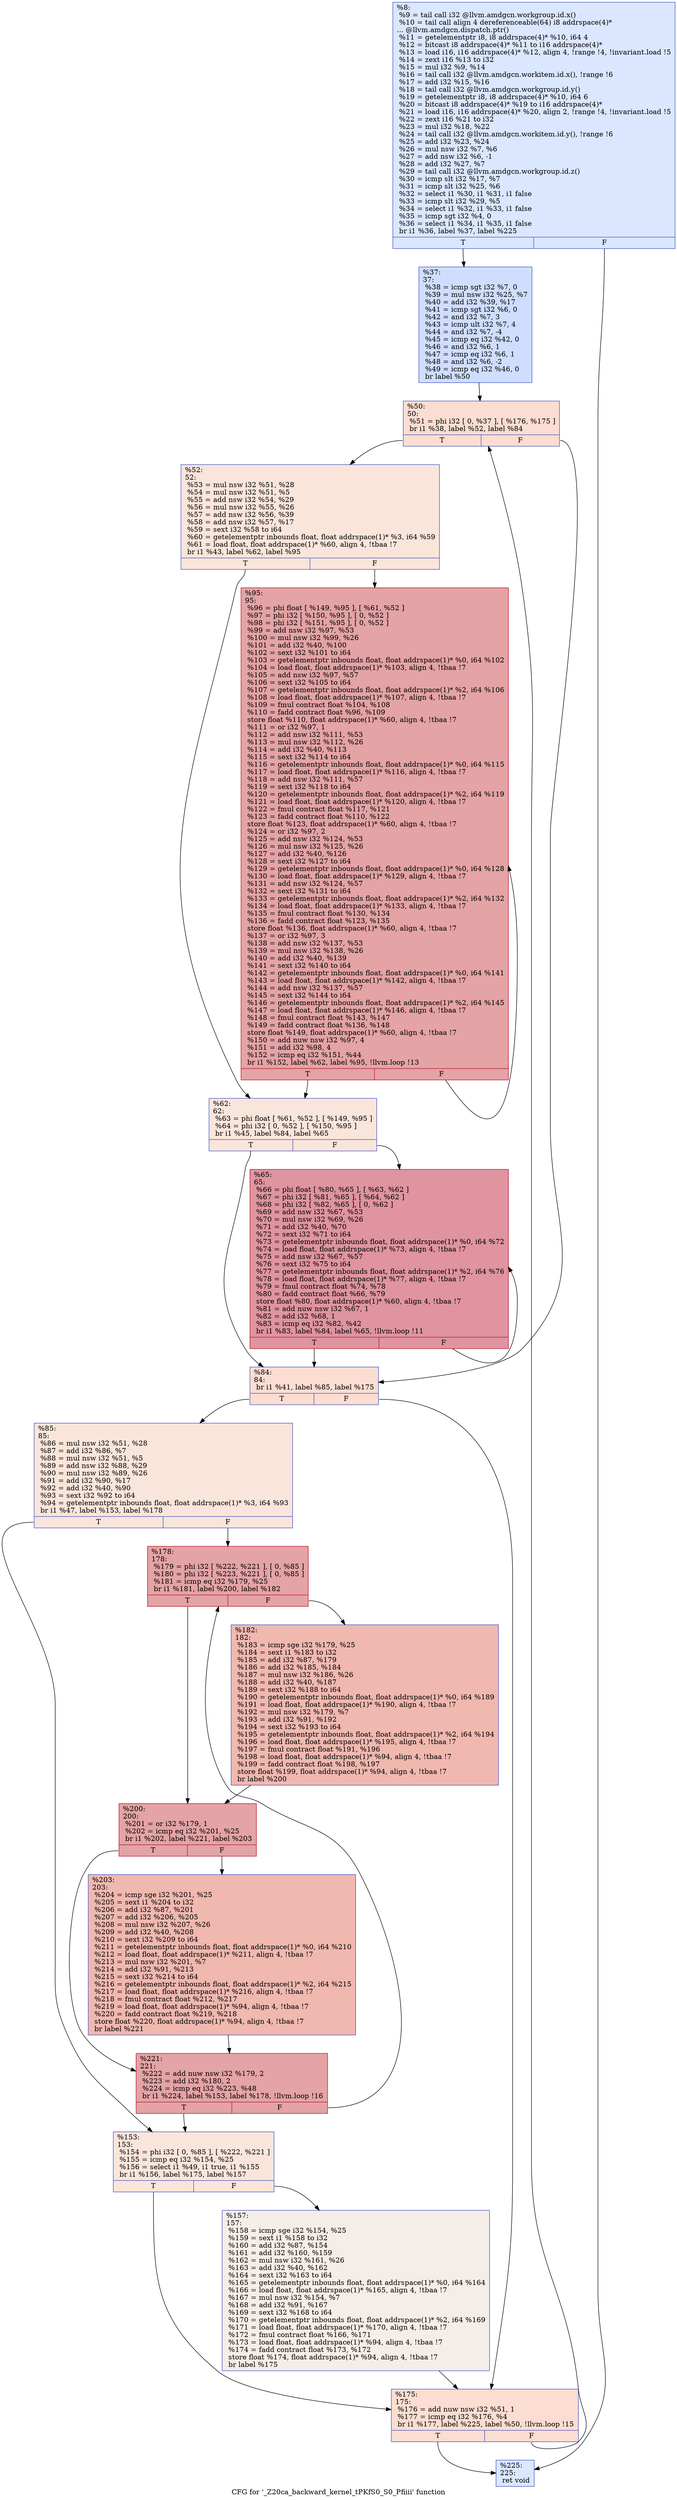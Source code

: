 digraph "CFG for '_Z20ca_backward_kernel_tPKfS0_S0_Pfiiii' function" {
	label="CFG for '_Z20ca_backward_kernel_tPKfS0_S0_Pfiiii' function";

	Node0x5b0e800 [shape=record,color="#3d50c3ff", style=filled, fillcolor="#aec9fc70",label="{%8:\l  %9 = tail call i32 @llvm.amdgcn.workgroup.id.x()\l  %10 = tail call align 4 dereferenceable(64) i8 addrspace(4)*\l... @llvm.amdgcn.dispatch.ptr()\l  %11 = getelementptr i8, i8 addrspace(4)* %10, i64 4\l  %12 = bitcast i8 addrspace(4)* %11 to i16 addrspace(4)*\l  %13 = load i16, i16 addrspace(4)* %12, align 4, !range !4, !invariant.load !5\l  %14 = zext i16 %13 to i32\l  %15 = mul i32 %9, %14\l  %16 = tail call i32 @llvm.amdgcn.workitem.id.x(), !range !6\l  %17 = add i32 %15, %16\l  %18 = tail call i32 @llvm.amdgcn.workgroup.id.y()\l  %19 = getelementptr i8, i8 addrspace(4)* %10, i64 6\l  %20 = bitcast i8 addrspace(4)* %19 to i16 addrspace(4)*\l  %21 = load i16, i16 addrspace(4)* %20, align 2, !range !4, !invariant.load !5\l  %22 = zext i16 %21 to i32\l  %23 = mul i32 %18, %22\l  %24 = tail call i32 @llvm.amdgcn.workitem.id.y(), !range !6\l  %25 = add i32 %23, %24\l  %26 = mul nsw i32 %7, %6\l  %27 = add nsw i32 %6, -1\l  %28 = add i32 %27, %7\l  %29 = tail call i32 @llvm.amdgcn.workgroup.id.z()\l  %30 = icmp slt i32 %17, %7\l  %31 = icmp slt i32 %25, %6\l  %32 = select i1 %30, i1 %31, i1 false\l  %33 = icmp slt i32 %29, %5\l  %34 = select i1 %32, i1 %33, i1 false\l  %35 = icmp sgt i32 %4, 0\l  %36 = select i1 %34, i1 %35, i1 false\l  br i1 %36, label %37, label %225\l|{<s0>T|<s1>F}}"];
	Node0x5b0e800:s0 -> Node0x5b10690;
	Node0x5b0e800:s1 -> Node0x5b12a80;
	Node0x5b10690 [shape=record,color="#3d50c3ff", style=filled, fillcolor="#93b5fe70",label="{%37:\l37:                                               \l  %38 = icmp sgt i32 %7, 0\l  %39 = mul nsw i32 %25, %7\l  %40 = add i32 %39, %17\l  %41 = icmp sgt i32 %6, 0\l  %42 = and i32 %7, 3\l  %43 = icmp ult i32 %7, 4\l  %44 = and i32 %7, -4\l  %45 = icmp eq i32 %42, 0\l  %46 = and i32 %6, 1\l  %47 = icmp eq i32 %6, 1\l  %48 = and i32 %6, -2\l  %49 = icmp eq i32 %46, 0\l  br label %50\l}"];
	Node0x5b10690 -> Node0x5b13370;
	Node0x5b13370 [shape=record,color="#3d50c3ff", style=filled, fillcolor="#f7b39670",label="{%50:\l50:                                               \l  %51 = phi i32 [ 0, %37 ], [ %176, %175 ]\l  br i1 %38, label %52, label %84\l|{<s0>T|<s1>F}}"];
	Node0x5b13370:s0 -> Node0x5b135a0;
	Node0x5b13370:s1 -> Node0x5b13630;
	Node0x5b135a0 [shape=record,color="#3d50c3ff", style=filled, fillcolor="#f4c5ad70",label="{%52:\l52:                                               \l  %53 = mul nsw i32 %51, %28\l  %54 = mul nsw i32 %51, %5\l  %55 = add nsw i32 %54, %29\l  %56 = mul nsw i32 %55, %26\l  %57 = add nsw i32 %56, %39\l  %58 = add nsw i32 %57, %17\l  %59 = sext i32 %58 to i64\l  %60 = getelementptr inbounds float, float addrspace(1)* %3, i64 %59\l  %61 = load float, float addrspace(1)* %60, align 4, !tbaa !7\l  br i1 %43, label %62, label %95\l|{<s0>T|<s1>F}}"];
	Node0x5b135a0:s0 -> Node0x5b13db0;
	Node0x5b135a0:s1 -> Node0x5b13e40;
	Node0x5b13db0 [shape=record,color="#3d50c3ff", style=filled, fillcolor="#f4c5ad70",label="{%62:\l62:                                               \l  %63 = phi float [ %61, %52 ], [ %149, %95 ]\l  %64 = phi i32 [ 0, %52 ], [ %150, %95 ]\l  br i1 %45, label %84, label %65\l|{<s0>T|<s1>F}}"];
	Node0x5b13db0:s0 -> Node0x5b13630;
	Node0x5b13db0:s1 -> Node0x5b12640;
	Node0x5b12640 [shape=record,color="#b70d28ff", style=filled, fillcolor="#b70d2870",label="{%65:\l65:                                               \l  %66 = phi float [ %80, %65 ], [ %63, %62 ]\l  %67 = phi i32 [ %81, %65 ], [ %64, %62 ]\l  %68 = phi i32 [ %82, %65 ], [ 0, %62 ]\l  %69 = add nsw i32 %67, %53\l  %70 = mul nsw i32 %69, %26\l  %71 = add i32 %40, %70\l  %72 = sext i32 %71 to i64\l  %73 = getelementptr inbounds float, float addrspace(1)* %0, i64 %72\l  %74 = load float, float addrspace(1)* %73, align 4, !tbaa !7\l  %75 = add nsw i32 %67, %57\l  %76 = sext i32 %75 to i64\l  %77 = getelementptr inbounds float, float addrspace(1)* %2, i64 %76\l  %78 = load float, float addrspace(1)* %77, align 4, !tbaa !7\l  %79 = fmul contract float %74, %78\l  %80 = fadd contract float %66, %79\l  store float %80, float addrspace(1)* %60, align 4, !tbaa !7\l  %81 = add nuw nsw i32 %67, 1\l  %82 = add i32 %68, 1\l  %83 = icmp eq i32 %82, %42\l  br i1 %83, label %84, label %65, !llvm.loop !11\l|{<s0>T|<s1>F}}"];
	Node0x5b12640:s0 -> Node0x5b13630;
	Node0x5b12640:s1 -> Node0x5b12640;
	Node0x5b13630 [shape=record,color="#3d50c3ff", style=filled, fillcolor="#f7b39670",label="{%84:\l84:                                               \l  br i1 %41, label %85, label %175\l|{<s0>T|<s1>F}}"];
	Node0x5b13630:s0 -> Node0x5b157e0;
	Node0x5b13630:s1 -> Node0x5b13460;
	Node0x5b157e0 [shape=record,color="#3d50c3ff", style=filled, fillcolor="#f4c5ad70",label="{%85:\l85:                                               \l  %86 = mul nsw i32 %51, %28\l  %87 = add i32 %86, %7\l  %88 = mul nsw i32 %51, %5\l  %89 = add nsw i32 %88, %29\l  %90 = mul nsw i32 %89, %26\l  %91 = add i32 %90, %17\l  %92 = add i32 %40, %90\l  %93 = sext i32 %92 to i64\l  %94 = getelementptr inbounds float, float addrspace(1)* %3, i64 %93\l  br i1 %47, label %153, label %178\l|{<s0>T|<s1>F}}"];
	Node0x5b157e0:s0 -> Node0x5b15de0;
	Node0x5b157e0:s1 -> Node0x5b15e30;
	Node0x5b13e40 [shape=record,color="#b70d28ff", style=filled, fillcolor="#c32e3170",label="{%95:\l95:                                               \l  %96 = phi float [ %149, %95 ], [ %61, %52 ]\l  %97 = phi i32 [ %150, %95 ], [ 0, %52 ]\l  %98 = phi i32 [ %151, %95 ], [ 0, %52 ]\l  %99 = add nsw i32 %97, %53\l  %100 = mul nsw i32 %99, %26\l  %101 = add i32 %40, %100\l  %102 = sext i32 %101 to i64\l  %103 = getelementptr inbounds float, float addrspace(1)* %0, i64 %102\l  %104 = load float, float addrspace(1)* %103, align 4, !tbaa !7\l  %105 = add nsw i32 %97, %57\l  %106 = sext i32 %105 to i64\l  %107 = getelementptr inbounds float, float addrspace(1)* %2, i64 %106\l  %108 = load float, float addrspace(1)* %107, align 4, !tbaa !7\l  %109 = fmul contract float %104, %108\l  %110 = fadd contract float %96, %109\l  store float %110, float addrspace(1)* %60, align 4, !tbaa !7\l  %111 = or i32 %97, 1\l  %112 = add nsw i32 %111, %53\l  %113 = mul nsw i32 %112, %26\l  %114 = add i32 %40, %113\l  %115 = sext i32 %114 to i64\l  %116 = getelementptr inbounds float, float addrspace(1)* %0, i64 %115\l  %117 = load float, float addrspace(1)* %116, align 4, !tbaa !7\l  %118 = add nsw i32 %111, %57\l  %119 = sext i32 %118 to i64\l  %120 = getelementptr inbounds float, float addrspace(1)* %2, i64 %119\l  %121 = load float, float addrspace(1)* %120, align 4, !tbaa !7\l  %122 = fmul contract float %117, %121\l  %123 = fadd contract float %110, %122\l  store float %123, float addrspace(1)* %60, align 4, !tbaa !7\l  %124 = or i32 %97, 2\l  %125 = add nsw i32 %124, %53\l  %126 = mul nsw i32 %125, %26\l  %127 = add i32 %40, %126\l  %128 = sext i32 %127 to i64\l  %129 = getelementptr inbounds float, float addrspace(1)* %0, i64 %128\l  %130 = load float, float addrspace(1)* %129, align 4, !tbaa !7\l  %131 = add nsw i32 %124, %57\l  %132 = sext i32 %131 to i64\l  %133 = getelementptr inbounds float, float addrspace(1)* %2, i64 %132\l  %134 = load float, float addrspace(1)* %133, align 4, !tbaa !7\l  %135 = fmul contract float %130, %134\l  %136 = fadd contract float %123, %135\l  store float %136, float addrspace(1)* %60, align 4, !tbaa !7\l  %137 = or i32 %97, 3\l  %138 = add nsw i32 %137, %53\l  %139 = mul nsw i32 %138, %26\l  %140 = add i32 %40, %139\l  %141 = sext i32 %140 to i64\l  %142 = getelementptr inbounds float, float addrspace(1)* %0, i64 %141\l  %143 = load float, float addrspace(1)* %142, align 4, !tbaa !7\l  %144 = add nsw i32 %137, %57\l  %145 = sext i32 %144 to i64\l  %146 = getelementptr inbounds float, float addrspace(1)* %2, i64 %145\l  %147 = load float, float addrspace(1)* %146, align 4, !tbaa !7\l  %148 = fmul contract float %143, %147\l  %149 = fadd contract float %136, %148\l  store float %149, float addrspace(1)* %60, align 4, !tbaa !7\l  %150 = add nuw nsw i32 %97, 4\l  %151 = add i32 %98, 4\l  %152 = icmp eq i32 %151, %44\l  br i1 %152, label %62, label %95, !llvm.loop !13\l|{<s0>T|<s1>F}}"];
	Node0x5b13e40:s0 -> Node0x5b13db0;
	Node0x5b13e40:s1 -> Node0x5b13e40;
	Node0x5b15de0 [shape=record,color="#3d50c3ff", style=filled, fillcolor="#f4c5ad70",label="{%153:\l153:                                              \l  %154 = phi i32 [ 0, %85 ], [ %222, %221 ]\l  %155 = icmp eq i32 %154, %25\l  %156 = select i1 %49, i1 true, i1 %155\l  br i1 %156, label %175, label %157\l|{<s0>T|<s1>F}}"];
	Node0x5b15de0:s0 -> Node0x5b13460;
	Node0x5b15de0:s1 -> Node0x5b18860;
	Node0x5b18860 [shape=record,color="#3d50c3ff", style=filled, fillcolor="#e8d6cc70",label="{%157:\l157:                                              \l  %158 = icmp sge i32 %154, %25\l  %159 = sext i1 %158 to i32\l  %160 = add i32 %87, %154\l  %161 = add i32 %160, %159\l  %162 = mul nsw i32 %161, %26\l  %163 = add i32 %40, %162\l  %164 = sext i32 %163 to i64\l  %165 = getelementptr inbounds float, float addrspace(1)* %0, i64 %164\l  %166 = load float, float addrspace(1)* %165, align 4, !tbaa !7\l  %167 = mul nsw i32 %154, %7\l  %168 = add i32 %91, %167\l  %169 = sext i32 %168 to i64\l  %170 = getelementptr inbounds float, float addrspace(1)* %2, i64 %169\l  %171 = load float, float addrspace(1)* %170, align 4, !tbaa !7\l  %172 = fmul contract float %166, %171\l  %173 = load float, float addrspace(1)* %94, align 4, !tbaa !7\l  %174 = fadd contract float %173, %172\l  store float %174, float addrspace(1)* %94, align 4, !tbaa !7\l  br label %175\l}"];
	Node0x5b18860 -> Node0x5b13460;
	Node0x5b13460 [shape=record,color="#3d50c3ff", style=filled, fillcolor="#f7b39670",label="{%175:\l175:                                              \l  %176 = add nuw nsw i32 %51, 1\l  %177 = icmp eq i32 %176, %4\l  br i1 %177, label %225, label %50, !llvm.loop !15\l|{<s0>T|<s1>F}}"];
	Node0x5b13460:s0 -> Node0x5b12a80;
	Node0x5b13460:s1 -> Node0x5b13370;
	Node0x5b15e30 [shape=record,color="#b70d28ff", style=filled, fillcolor="#c32e3170",label="{%178:\l178:                                              \l  %179 = phi i32 [ %222, %221 ], [ 0, %85 ]\l  %180 = phi i32 [ %223, %221 ], [ 0, %85 ]\l  %181 = icmp eq i32 %179, %25\l  br i1 %181, label %200, label %182\l|{<s0>T|<s1>F}}"];
	Node0x5b15e30:s0 -> Node0x5b197d0;
	Node0x5b15e30:s1 -> Node0x5b19860;
	Node0x5b19860 [shape=record,color="#3d50c3ff", style=filled, fillcolor="#dc5d4a70",label="{%182:\l182:                                              \l  %183 = icmp sge i32 %179, %25\l  %184 = sext i1 %183 to i32\l  %185 = add i32 %87, %179\l  %186 = add i32 %185, %184\l  %187 = mul nsw i32 %186, %26\l  %188 = add i32 %40, %187\l  %189 = sext i32 %188 to i64\l  %190 = getelementptr inbounds float, float addrspace(1)* %0, i64 %189\l  %191 = load float, float addrspace(1)* %190, align 4, !tbaa !7\l  %192 = mul nsw i32 %179, %7\l  %193 = add i32 %91, %192\l  %194 = sext i32 %193 to i64\l  %195 = getelementptr inbounds float, float addrspace(1)* %2, i64 %194\l  %196 = load float, float addrspace(1)* %195, align 4, !tbaa !7\l  %197 = fmul contract float %191, %196\l  %198 = load float, float addrspace(1)* %94, align 4, !tbaa !7\l  %199 = fadd contract float %198, %197\l  store float %199, float addrspace(1)* %94, align 4, !tbaa !7\l  br label %200\l}"];
	Node0x5b19860 -> Node0x5b197d0;
	Node0x5b197d0 [shape=record,color="#b70d28ff", style=filled, fillcolor="#c32e3170",label="{%200:\l200:                                              \l  %201 = or i32 %179, 1\l  %202 = icmp eq i32 %201, %25\l  br i1 %202, label %221, label %203\l|{<s0>T|<s1>F}}"];
	Node0x5b197d0:s0 -> Node0x5b14500;
	Node0x5b197d0:s1 -> Node0x5b1a4b0;
	Node0x5b1a4b0 [shape=record,color="#3d50c3ff", style=filled, fillcolor="#dc5d4a70",label="{%203:\l203:                                              \l  %204 = icmp sge i32 %201, %25\l  %205 = sext i1 %204 to i32\l  %206 = add i32 %87, %201\l  %207 = add i32 %206, %205\l  %208 = mul nsw i32 %207, %26\l  %209 = add i32 %40, %208\l  %210 = sext i32 %209 to i64\l  %211 = getelementptr inbounds float, float addrspace(1)* %0, i64 %210\l  %212 = load float, float addrspace(1)* %211, align 4, !tbaa !7\l  %213 = mul nsw i32 %201, %7\l  %214 = add i32 %91, %213\l  %215 = sext i32 %214 to i64\l  %216 = getelementptr inbounds float, float addrspace(1)* %2, i64 %215\l  %217 = load float, float addrspace(1)* %216, align 4, !tbaa !7\l  %218 = fmul contract float %212, %217\l  %219 = load float, float addrspace(1)* %94, align 4, !tbaa !7\l  %220 = fadd contract float %219, %218\l  store float %220, float addrspace(1)* %94, align 4, !tbaa !7\l  br label %221\l}"];
	Node0x5b1a4b0 -> Node0x5b14500;
	Node0x5b14500 [shape=record,color="#b70d28ff", style=filled, fillcolor="#c32e3170",label="{%221:\l221:                                              \l  %222 = add nuw nsw i32 %179, 2\l  %223 = add i32 %180, 2\l  %224 = icmp eq i32 %223, %48\l  br i1 %224, label %153, label %178, !llvm.loop !16\l|{<s0>T|<s1>F}}"];
	Node0x5b14500:s0 -> Node0x5b15de0;
	Node0x5b14500:s1 -> Node0x5b15e30;
	Node0x5b12a80 [shape=record,color="#3d50c3ff", style=filled, fillcolor="#aec9fc70",label="{%225:\l225:                                              \l  ret void\l}"];
}
